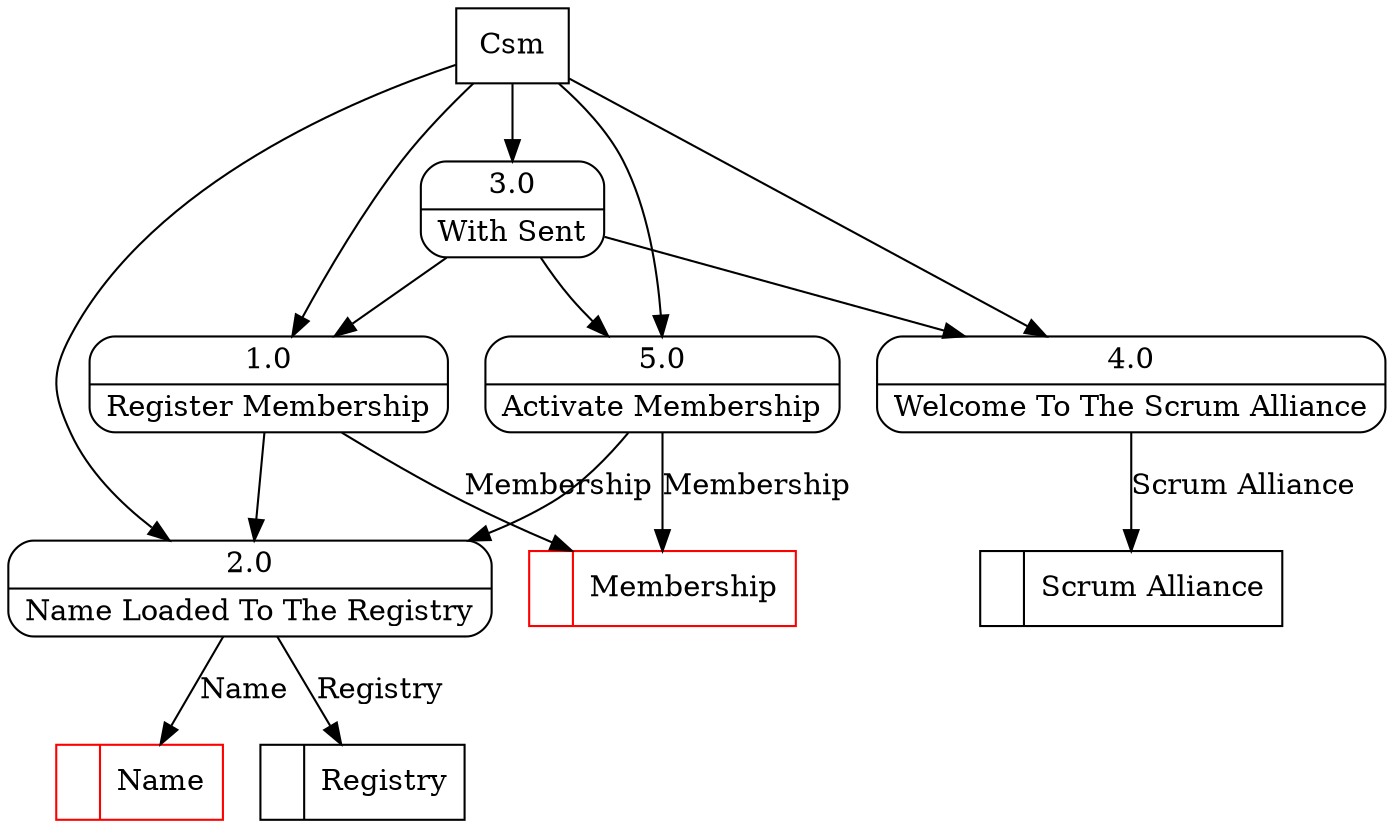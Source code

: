 digraph dfd2{ 
node[shape=record]
200 [label="<f0>  |<f1> Name " color=red];
201 [label="<f0>  |<f1> Membership " color=red];
202 [label="<f0>  |<f1> Scrum Alliance " ];
203 [label="<f0>  |<f1> Registry " ];
204 [label="Csm" shape=box];
205 [label="{<f0> 1.0|<f1> Register Membership }" shape=Mrecord];
206 [label="{<f0> 2.0|<f1> Name Loaded To The Registry }" shape=Mrecord];
207 [label="{<f0> 3.0|<f1> With Sent }" shape=Mrecord];
208 [label="{<f0> 4.0|<f1> Welcome To The Scrum Alliance }" shape=Mrecord];
209 [label="{<f0> 5.0|<f1> Activate Membership }" shape=Mrecord];
204 -> 205
204 -> 206
204 -> 207
204 -> 208
204 -> 209
205 -> 206
205 -> 201 [label="Membership"]
206 -> 200 [label="Name"]
206 -> 203 [label="Registry"]
207 -> 205
207 -> 208
207 -> 209
208 -> 202 [label="Scrum Alliance"]
209 -> 206
209 -> 201 [label="Membership"]
}